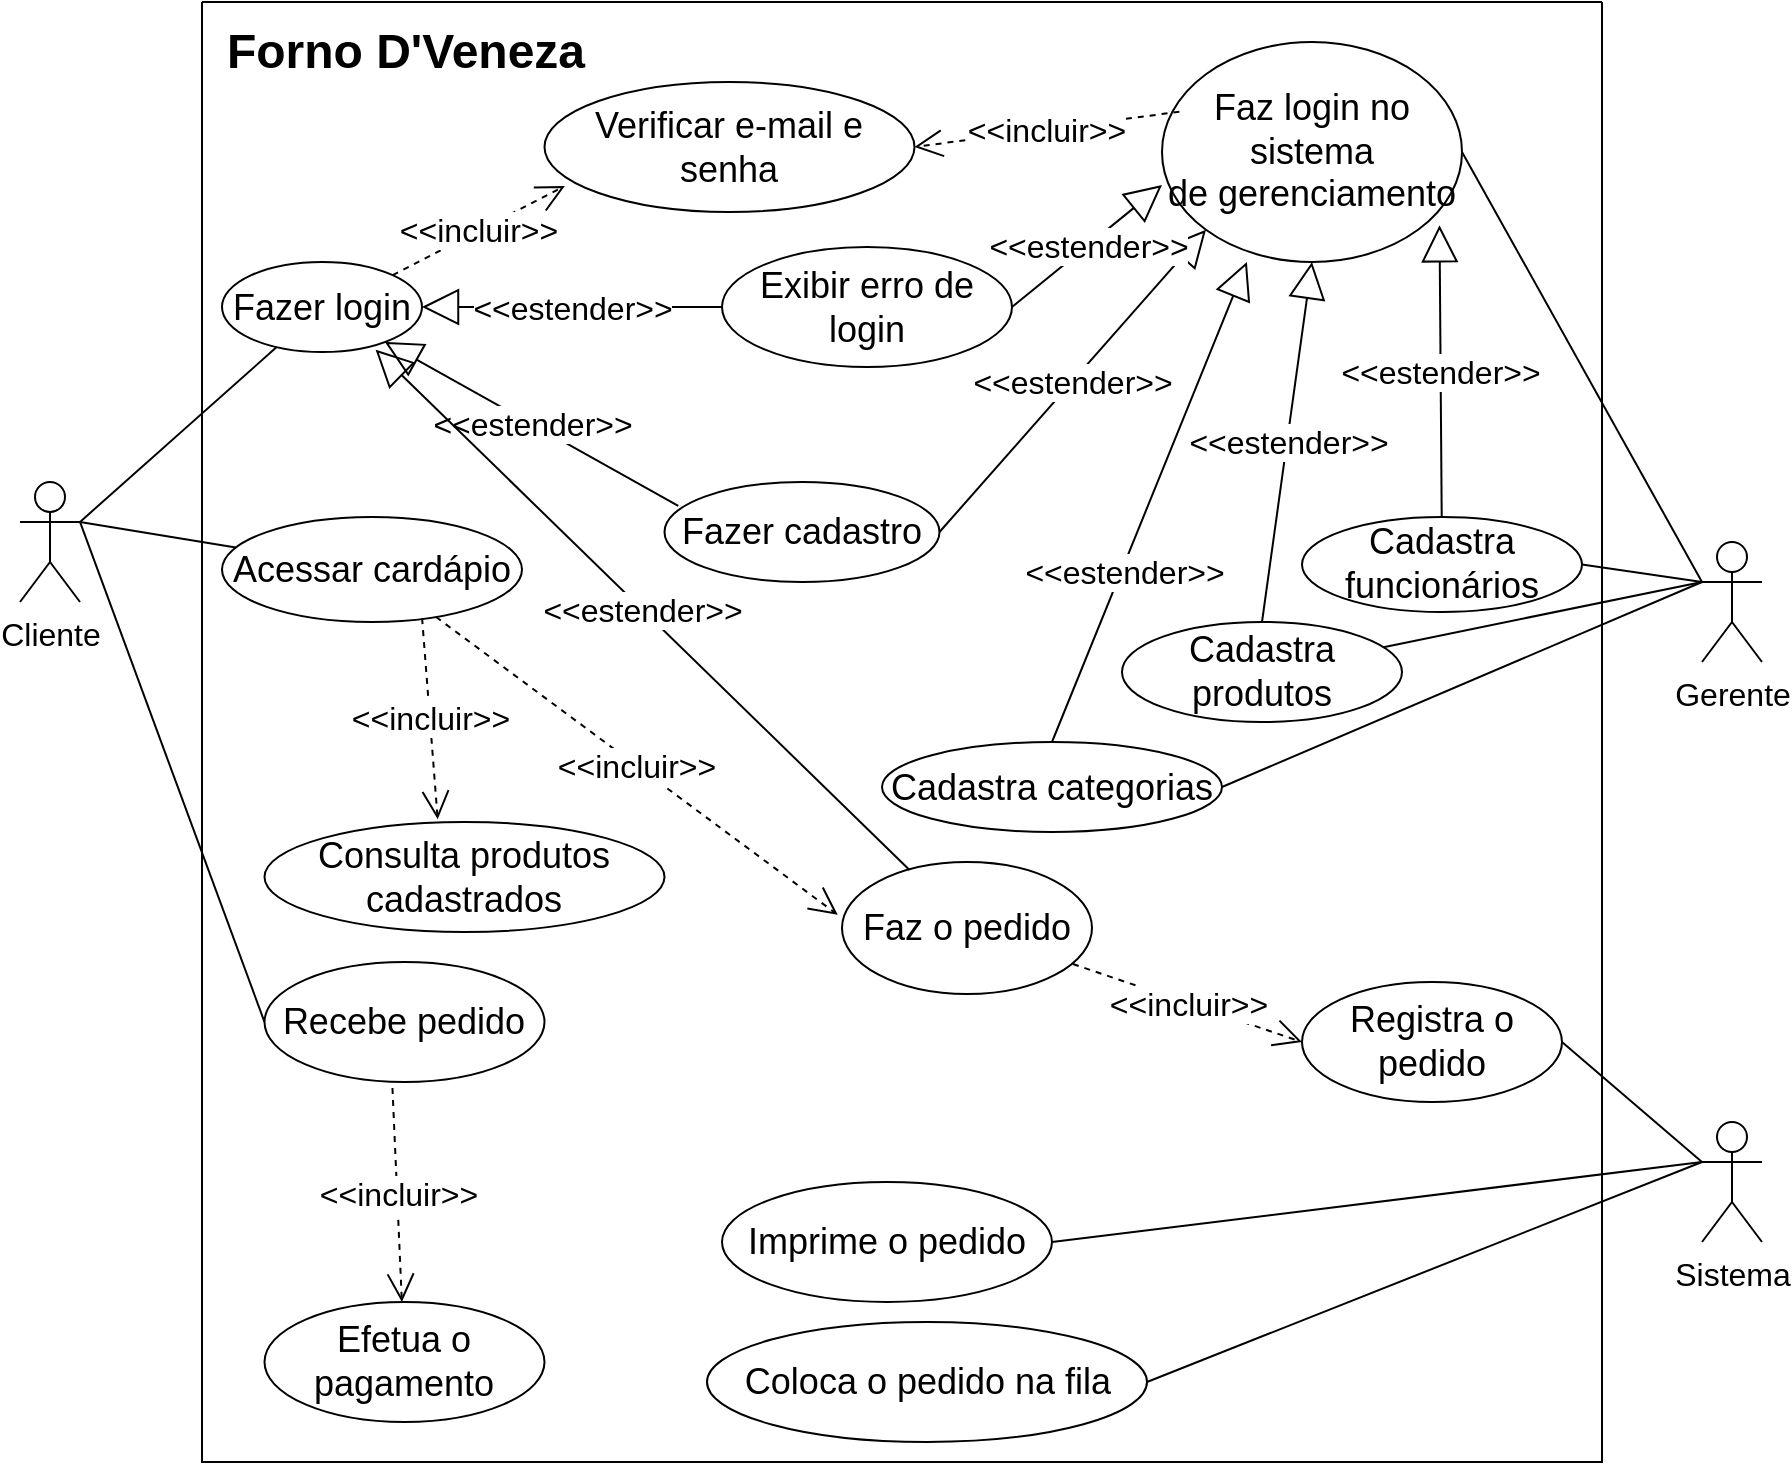 <mxfile scale="1" border="0" version="21.0.6" type="device"><diagram name="Página-1" id="hPpM__wcFESSX7I5t0tT"><mxGraphModel dx="1120" dy="1222" grid="1" gridSize="10" guides="1" tooltips="1" connect="1" arrows="1" fold="1" page="1" pageScale="1" pageWidth="1169" pageHeight="827" math="0" shadow="0"><root><mxCell id="0"/><mxCell id="1" parent="0"/><mxCell id="NNoHc9hbJ7WeG-QtF1Np-2" value="&lt;font size=&quot;3&quot;&gt;Cliente&lt;/font&gt;" style="shape=umlActor;verticalLabelPosition=bottom;verticalAlign=top;html=1;outlineConnect=0;" parent="1" vertex="1"><mxGeometry x="79" y="-580" width="30" height="60" as="geometry"/></mxCell><mxCell id="NNoHc9hbJ7WeG-QtF1Np-11" value="" style="endArrow=none;html=1;rounded=0;exitX=1;exitY=0.333;exitDx=0;exitDy=0;exitPerimeter=0;" parent="1" source="NNoHc9hbJ7WeG-QtF1Np-2" target="NNoHc9hbJ7WeG-QtF1Np-10" edge="1"><mxGeometry width="50" height="50" relative="1" as="geometry"><mxPoint x="110" y="-520" as="sourcePoint"/><mxPoint x="600" y="-580" as="targetPoint"/></mxGeometry></mxCell><mxCell id="NNoHc9hbJ7WeG-QtF1Np-14" value="&lt;font size=&quot;3&quot;&gt;Sistema&lt;/font&gt;" style="shape=umlActor;verticalLabelPosition=bottom;verticalAlign=top;html=1;outlineConnect=0;" parent="1" vertex="1"><mxGeometry x="920" y="-260" width="30" height="60" as="geometry"/></mxCell><mxCell id="NNoHc9hbJ7WeG-QtF1Np-20" value="" style="endArrow=none;html=1;rounded=0;exitX=1;exitY=0.333;exitDx=0;exitDy=0;exitPerimeter=0;" parent="1" source="NNoHc9hbJ7WeG-QtF1Np-2" target="NNoHc9hbJ7WeG-QtF1Np-5" edge="1"><mxGeometry width="50" height="50" relative="1" as="geometry"><mxPoint x="110" y="-520" as="sourcePoint"/><mxPoint x="211" y="-557" as="targetPoint"/></mxGeometry></mxCell><mxCell id="NNoHc9hbJ7WeG-QtF1Np-27" value="" style="endArrow=none;html=1;rounded=0;exitX=0;exitY=0.5;exitDx=0;exitDy=0;entryX=1;entryY=0.333;entryDx=0;entryDy=0;entryPerimeter=0;" parent="1" source="NNoHc9hbJ7WeG-QtF1Np-25" target="NNoHc9hbJ7WeG-QtF1Np-2" edge="1"><mxGeometry width="50" height="50" relative="1" as="geometry"><mxPoint x="550" y="-370" as="sourcePoint"/><mxPoint x="120" y="-530" as="targetPoint"/></mxGeometry></mxCell><mxCell id="NNoHc9hbJ7WeG-QtF1Np-33" value="" style="endArrow=none;html=1;rounded=0;entryX=1;entryY=0.5;entryDx=0;entryDy=0;exitX=0;exitY=0.333;exitDx=0;exitDy=0;exitPerimeter=0;" parent="1" source="NNoHc9hbJ7WeG-QtF1Np-14" target="NNoHc9hbJ7WeG-QtF1Np-29" edge="1"><mxGeometry width="50" height="50" relative="1" as="geometry"><mxPoint x="1040" y="-440" as="sourcePoint"/><mxPoint x="600" y="-520" as="targetPoint"/></mxGeometry></mxCell><mxCell id="NNoHc9hbJ7WeG-QtF1Np-34" value="" style="endArrow=none;html=1;rounded=0;entryX=1;entryY=0.5;entryDx=0;entryDy=0;exitX=0;exitY=0.333;exitDx=0;exitDy=0;exitPerimeter=0;" parent="1" target="NNoHc9hbJ7WeG-QtF1Np-30" edge="1" source="NNoHc9hbJ7WeG-QtF1Np-14"><mxGeometry width="50" height="50" relative="1" as="geometry"><mxPoint x="1040" y="-440" as="sourcePoint"/><mxPoint x="760" y="-665" as="targetPoint"/></mxGeometry></mxCell><mxCell id="NNoHc9hbJ7WeG-QtF1Np-35" value="" style="endArrow=none;html=1;rounded=0;entryX=1;entryY=0.5;entryDx=0;entryDy=0;exitX=0;exitY=0.333;exitDx=0;exitDy=0;exitPerimeter=0;" parent="1" source="NNoHc9hbJ7WeG-QtF1Np-14" target="NNoHc9hbJ7WeG-QtF1Np-31" edge="1"><mxGeometry width="50" height="50" relative="1" as="geometry"><mxPoint x="1040" y="-440" as="sourcePoint"/><mxPoint x="770" y="-655" as="targetPoint"/></mxGeometry></mxCell><mxCell id="NNoHc9hbJ7WeG-QtF1Np-49" value="&lt;font size=&quot;3&quot;&gt;Gerente&lt;/font&gt;" style="shape=umlActor;verticalLabelPosition=bottom;verticalAlign=top;html=1;outlineConnect=0;" parent="1" vertex="1"><mxGeometry x="920" y="-550" width="30" height="60" as="geometry"/></mxCell><mxCell id="NNoHc9hbJ7WeG-QtF1Np-50" value="" style="endArrow=none;html=1;rounded=0;entryX=1;entryY=0.5;entryDx=0;entryDy=0;exitX=0;exitY=0.333;exitDx=0;exitDy=0;exitPerimeter=0;" parent="1" source="NNoHc9hbJ7WeG-QtF1Np-49" target="NNoHc9hbJ7WeG-QtF1Np-39" edge="1"><mxGeometry width="50" height="50" relative="1" as="geometry"><mxPoint x="1040" y="-650" as="sourcePoint"/><mxPoint x="600" y="-500" as="targetPoint"/><Array as="points"/></mxGeometry></mxCell><mxCell id="NNoHc9hbJ7WeG-QtF1Np-51" value="" style="endArrow=none;html=1;rounded=0;exitX=0;exitY=0.333;exitDx=0;exitDy=0;exitPerimeter=0;" parent="1" source="NNoHc9hbJ7WeG-QtF1Np-49" target="NNoHc9hbJ7WeG-QtF1Np-38" edge="1"><mxGeometry width="50" height="50" relative="1" as="geometry"><mxPoint x="1000" y="-480" as="sourcePoint"/><mxPoint x="760" y="-495" as="targetPoint"/><Array as="points"/></mxGeometry></mxCell><mxCell id="NNoHc9hbJ7WeG-QtF1Np-52" value="" style="endArrow=none;html=1;rounded=0;entryX=1;entryY=0.5;entryDx=0;entryDy=0;exitX=0;exitY=0.333;exitDx=0;exitDy=0;exitPerimeter=0;" parent="1" source="NNoHc9hbJ7WeG-QtF1Np-49" target="NNoHc9hbJ7WeG-QtF1Np-37" edge="1"><mxGeometry width="50" height="50" relative="1" as="geometry"><mxPoint x="980" y="-420" as="sourcePoint"/><mxPoint x="838" y="-559" as="targetPoint"/></mxGeometry></mxCell><mxCell id="NNoHc9hbJ7WeG-QtF1Np-53" value="" style="endArrow=none;html=1;rounded=0;entryX=1;entryY=0.5;entryDx=0;entryDy=0;exitX=0;exitY=0.333;exitDx=0;exitDy=0;exitPerimeter=0;" parent="1" target="NNoHc9hbJ7WeG-QtF1Np-41" edge="1" source="NNoHc9hbJ7WeG-QtF1Np-49"><mxGeometry width="50" height="50" relative="1" as="geometry"><mxPoint x="1040" y="-650" as="sourcePoint"/><mxPoint x="940" y="-595" as="targetPoint"/></mxGeometry></mxCell><mxCell id="NNoHc9hbJ7WeG-QtF1Np-55" value="" style="swimlane;startSize=0;" parent="1" vertex="1"><mxGeometry x="170" y="-820" width="700" height="730" as="geometry"/></mxCell><mxCell id="NNoHc9hbJ7WeG-QtF1Np-38" value="&lt;font style=&quot;font-size: 18px;&quot;&gt;Cadastra produtos&lt;/font&gt;" style="ellipse;whiteSpace=wrap;html=1;" parent="NNoHc9hbJ7WeG-QtF1Np-55" vertex="1"><mxGeometry x="460" y="310" width="140" height="50" as="geometry"/></mxCell><mxCell id="NNoHc9hbJ7WeG-QtF1Np-37" value="&lt;font style=&quot;font-size: 18px;&quot;&gt;Cadastra funcionários&lt;/font&gt;" style="ellipse;whiteSpace=wrap;html=1;" parent="NNoHc9hbJ7WeG-QtF1Np-55" vertex="1"><mxGeometry x="550" y="257.5" width="140" height="47.5" as="geometry"/></mxCell><mxCell id="NNoHc9hbJ7WeG-QtF1Np-39" value="&lt;font style=&quot;font-size: 18px;&quot;&gt;Cadastra categorias&lt;/font&gt;" style="ellipse;whiteSpace=wrap;html=1;" parent="NNoHc9hbJ7WeG-QtF1Np-55" vertex="1"><mxGeometry x="340" y="370" width="170" height="45" as="geometry"/></mxCell><mxCell id="NNoHc9hbJ7WeG-QtF1Np-41" value="&lt;font style=&quot;font-size: 18px;&quot;&gt;Faz login no sistema&lt;br&gt;de gerenciamento&lt;/font&gt;" style="ellipse;whiteSpace=wrap;html=1;" parent="NNoHc9hbJ7WeG-QtF1Np-55" vertex="1"><mxGeometry x="480" y="20" width="150" height="110" as="geometry"/></mxCell><mxCell id="NNoHc9hbJ7WeG-QtF1Np-46" value="&lt;font size=&quot;3&quot;&gt;&amp;lt;&amp;lt;estender&amp;gt;&amp;gt;&lt;/font&gt;" style="endArrow=block;endSize=16;endFill=0;html=1;rounded=0;exitX=0.5;exitY=0;exitDx=0;exitDy=0;entryX=0.283;entryY=1;entryDx=0;entryDy=0;entryPerimeter=0;" parent="NNoHc9hbJ7WeG-QtF1Np-55" source="NNoHc9hbJ7WeG-QtF1Np-39" target="NNoHc9hbJ7WeG-QtF1Np-41" edge="1"><mxGeometry x="-0.291" y="-1" width="160" relative="1" as="geometry"><mxPoint x="400" y="180" as="sourcePoint"/><mxPoint x="560" y="114" as="targetPoint"/><mxPoint as="offset"/></mxGeometry></mxCell><mxCell id="NNoHc9hbJ7WeG-QtF1Np-47" value="&lt;font size=&quot;3&quot;&gt;&amp;lt;&amp;lt;estender&amp;gt;&amp;gt;&lt;/font&gt;" style="endArrow=block;endSize=16;endFill=0;html=1;rounded=0;exitX=0.5;exitY=0;exitDx=0;exitDy=0;entryX=0.5;entryY=1;entryDx=0;entryDy=0;" parent="NNoHc9hbJ7WeG-QtF1Np-55" source="NNoHc9hbJ7WeG-QtF1Np-38" target="NNoHc9hbJ7WeG-QtF1Np-41" edge="1"><mxGeometry width="160" relative="1" as="geometry"><mxPoint x="505" y="220" as="sourcePoint"/><mxPoint x="600" y="120" as="targetPoint"/></mxGeometry></mxCell><mxCell id="NNoHc9hbJ7WeG-QtF1Np-48" value="&lt;font size=&quot;3&quot;&gt;&amp;lt;&amp;lt;estender&amp;gt;&amp;gt;&lt;/font&gt;" style="endArrow=block;endSize=16;endFill=0;html=1;rounded=0;entryX=0.925;entryY=0.833;entryDx=0;entryDy=0;entryPerimeter=0;" parent="NNoHc9hbJ7WeG-QtF1Np-55" source="NNoHc9hbJ7WeG-QtF1Np-37" target="NNoHc9hbJ7WeG-QtF1Np-41" edge="1"><mxGeometry width="160" relative="1" as="geometry"><mxPoint x="600" y="270" as="sourcePoint"/><mxPoint x="610" y="125" as="targetPoint"/></mxGeometry></mxCell><mxCell id="NNoHc9hbJ7WeG-QtF1Np-6" value="&lt;font style=&quot;font-size: 18px;&quot;&gt;Fazer cadastro&lt;/font&gt;" style="ellipse;whiteSpace=wrap;html=1;" parent="NNoHc9hbJ7WeG-QtF1Np-55" vertex="1"><mxGeometry x="231.25" y="240" width="137.5" height="50" as="geometry"/></mxCell><mxCell id="NNoHc9hbJ7WeG-QtF1Np-44" value="&lt;font size=&quot;3&quot;&gt;&amp;lt;&amp;lt;estender&amp;gt;&amp;gt;&lt;/font&gt;" style="endArrow=block;endSize=16;endFill=0;html=1;rounded=0;exitX=1;exitY=0.5;exitDx=0;exitDy=0;entryX=0;entryY=1;entryDx=0;entryDy=0;" parent="NNoHc9hbJ7WeG-QtF1Np-55" source="NNoHc9hbJ7WeG-QtF1Np-6" target="NNoHc9hbJ7WeG-QtF1Np-41" edge="1"><mxGeometry width="160" relative="1" as="geometry"><mxPoint x="390" y="170" as="sourcePoint"/><mxPoint x="550" y="104" as="targetPoint"/></mxGeometry></mxCell><mxCell id="NNoHc9hbJ7WeG-QtF1Np-26" value="&lt;font style=&quot;font-size: 18px;&quot;&gt;Efetua o pagamento&lt;/font&gt;" style="ellipse;whiteSpace=wrap;html=1;" parent="NNoHc9hbJ7WeG-QtF1Np-55" vertex="1"><mxGeometry x="31.25" y="650" width="140" height="60" as="geometry"/></mxCell><mxCell id="NNoHc9hbJ7WeG-QtF1Np-30" value="&lt;font style=&quot;font-size: 18px;&quot;&gt;Coloca o pedido na fila&lt;/font&gt;" style="ellipse;whiteSpace=wrap;html=1;" parent="NNoHc9hbJ7WeG-QtF1Np-55" vertex="1"><mxGeometry x="252.5" y="660" width="220" height="60" as="geometry"/></mxCell><mxCell id="NNoHc9hbJ7WeG-QtF1Np-31" value="&lt;font style=&quot;font-size: 18px;&quot;&gt;Imprime o pedido&lt;/font&gt;" style="ellipse;whiteSpace=wrap;html=1;" parent="NNoHc9hbJ7WeG-QtF1Np-55" vertex="1"><mxGeometry x="260" y="590" width="165" height="60" as="geometry"/></mxCell><mxCell id="NNoHc9hbJ7WeG-QtF1Np-29" value="&lt;font style=&quot;font-size: 18px;&quot;&gt;Registra o pedido&lt;/font&gt;" style="ellipse;whiteSpace=wrap;html=1;" parent="NNoHc9hbJ7WeG-QtF1Np-55" vertex="1"><mxGeometry x="550" y="490" width="130" height="60" as="geometry"/></mxCell><mxCell id="NNoHc9hbJ7WeG-QtF1Np-25" value="&lt;font style=&quot;font-size: 18px;&quot;&gt;Recebe pedido&lt;/font&gt;" style="ellipse;whiteSpace=wrap;html=1;" parent="NNoHc9hbJ7WeG-QtF1Np-55" vertex="1"><mxGeometry x="31.25" y="480" width="140" height="60" as="geometry"/></mxCell><mxCell id="NNoHc9hbJ7WeG-QtF1Np-28" value="&lt;font size=&quot;3&quot;&gt;&amp;lt;&amp;lt;incluir&amp;gt;&amp;gt;&lt;/font&gt;" style="endArrow=open;endSize=12;dashed=1;html=1;rounded=0;exitX=0.457;exitY=1.05;exitDx=0;exitDy=0;exitPerimeter=0;" parent="NNoHc9hbJ7WeG-QtF1Np-55" source="NNoHc9hbJ7WeG-QtF1Np-25" target="NNoHc9hbJ7WeG-QtF1Np-26" edge="1"><mxGeometry width="160" relative="1" as="geometry"><mxPoint x="140" y="299" as="sourcePoint"/><mxPoint x="252" y="349" as="targetPoint"/></mxGeometry></mxCell><mxCell id="NNoHc9hbJ7WeG-QtF1Np-21" value="&lt;font style=&quot;font-size: 18px;&quot;&gt;Consulta produtos cadastrados&lt;/font&gt;" style="ellipse;whiteSpace=wrap;html=1;" parent="NNoHc9hbJ7WeG-QtF1Np-55" vertex="1"><mxGeometry x="31.25" y="410" width="200" height="55" as="geometry"/></mxCell><mxCell id="NNoHc9hbJ7WeG-QtF1Np-5" value="&lt;font style=&quot;font-size: 18px;&quot;&gt;Acessar cardápio&lt;/font&gt;" style="ellipse;whiteSpace=wrap;html=1;" parent="NNoHc9hbJ7WeG-QtF1Np-55" vertex="1"><mxGeometry x="10" y="257.5" width="150" height="52.5" as="geometry"/></mxCell><mxCell id="NNoHc9hbJ7WeG-QtF1Np-23" value="&lt;font size=&quot;3&quot;&gt;&amp;lt;&amp;lt;incluir&amp;gt;&amp;gt;&lt;/font&gt;" style="endArrow=open;endSize=12;dashed=1;html=1;rounded=0;entryX=0.433;entryY=-0.025;entryDx=0;entryDy=0;entryPerimeter=0;exitX=0.667;exitY=0.963;exitDx=0;exitDy=0;exitPerimeter=0;" parent="NNoHc9hbJ7WeG-QtF1Np-55" source="NNoHc9hbJ7WeG-QtF1Np-5" target="NNoHc9hbJ7WeG-QtF1Np-21" edge="1"><mxGeometry width="160" relative="1" as="geometry"><mxPoint x="218" y="384" as="sourcePoint"/><mxPoint x="278" y="412" as="targetPoint"/></mxGeometry></mxCell><mxCell id="NNoHc9hbJ7WeG-QtF1Np-8" value="&lt;font style=&quot;font-size: 18px;&quot;&gt;Faz o pedido&lt;/font&gt;" style="ellipse;whiteSpace=wrap;html=1;" parent="NNoHc9hbJ7WeG-QtF1Np-55" vertex="1"><mxGeometry x="320" y="430" width="125" height="66" as="geometry"/></mxCell><mxCell id="NNoHc9hbJ7WeG-QtF1Np-18" value="&lt;font size=&quot;3&quot;&gt;&amp;lt;&amp;lt;incluir&amp;gt;&amp;gt;&lt;/font&gt;" style="endArrow=open;endSize=12;dashed=1;html=1;rounded=0;entryX=-0.017;entryY=0.4;entryDx=0;entryDy=0;entryPerimeter=0;" parent="NNoHc9hbJ7WeG-QtF1Np-55" source="NNoHc9hbJ7WeG-QtF1Np-5" target="NNoHc9hbJ7WeG-QtF1Np-8" edge="1"><mxGeometry width="160" relative="1" as="geometry"><mxPoint x="190" y="340" as="sourcePoint"/><mxPoint x="312" y="399" as="targetPoint"/></mxGeometry></mxCell><mxCell id="NNoHc9hbJ7WeG-QtF1Np-36" value="&lt;font size=&quot;3&quot;&gt;&amp;lt;&amp;lt;incluir&amp;gt;&amp;gt;&lt;/font&gt;" style="endArrow=open;endSize=12;dashed=1;html=1;rounded=0;entryX=0;entryY=0.5;entryDx=0;entryDy=0;exitX=0.924;exitY=0.773;exitDx=0;exitDy=0;exitPerimeter=0;" parent="NNoHc9hbJ7WeG-QtF1Np-55" source="NNoHc9hbJ7WeG-QtF1Np-8" target="NNoHc9hbJ7WeG-QtF1Np-29" edge="1"><mxGeometry width="160" relative="1" as="geometry"><mxPoint x="455" y="262" as="sourcePoint"/><mxPoint x="590" y="175" as="targetPoint"/></mxGeometry></mxCell><mxCell id="NNoHc9hbJ7WeG-QtF1Np-10" value="&lt;font style=&quot;font-size: 18px;&quot;&gt;Fazer login&lt;/font&gt;" style="ellipse;whiteSpace=wrap;html=1;" parent="NNoHc9hbJ7WeG-QtF1Np-55" vertex="1"><mxGeometry x="10" y="130" width="100" height="45" as="geometry"/></mxCell><mxCell id="NNoHc9hbJ7WeG-QtF1Np-17" value="&lt;font size=&quot;3&quot;&gt;&amp;lt;&amp;lt;estender&amp;gt;&amp;gt;&lt;/font&gt;" style="endArrow=block;endSize=16;endFill=0;html=1;rounded=0;exitX=0.05;exitY=0.238;exitDx=0;exitDy=0;exitPerimeter=0;" parent="NNoHc9hbJ7WeG-QtF1Np-55" source="NNoHc9hbJ7WeG-QtF1Np-6" target="NNoHc9hbJ7WeG-QtF1Np-10" edge="1"><mxGeometry width="160" relative="1" as="geometry"><mxPoint x="310" y="210" as="sourcePoint"/><mxPoint x="190" y="203" as="targetPoint"/></mxGeometry></mxCell><mxCell id="NNoHc9hbJ7WeG-QtF1Np-19" value="&lt;font size=&quot;3&quot;&gt;&amp;lt;&amp;lt;estender&amp;gt;&amp;gt;&lt;/font&gt;" style="endArrow=block;endSize=16;endFill=0;html=1;rounded=0;entryX=0.758;entryY=0.975;entryDx=0;entryDy=0;entryPerimeter=0;" parent="NNoHc9hbJ7WeG-QtF1Np-55" edge="1"><mxGeometry width="160" relative="1" as="geometry"><mxPoint x="353.77" y="433.973" as="sourcePoint"/><mxPoint x="86.8" y="173.875" as="targetPoint"/></mxGeometry></mxCell><mxCell id="NNoHc9hbJ7WeG-QtF1Np-9" value="&lt;font style=&quot;font-size: 18px;&quot;&gt;Exibir erro de login&lt;/font&gt;" style="ellipse;whiteSpace=wrap;html=1;" parent="NNoHc9hbJ7WeG-QtF1Np-55" vertex="1"><mxGeometry x="260" y="122.5" width="145" height="60" as="geometry"/></mxCell><mxCell id="NNoHc9hbJ7WeG-QtF1Np-13" value="&lt;font size=&quot;3&quot;&gt;&amp;lt;&amp;lt;estender&amp;gt;&amp;gt;&lt;/font&gt;" style="endArrow=block;endSize=16;endFill=0;html=1;rounded=0;exitX=0;exitY=0.5;exitDx=0;exitDy=0;" parent="NNoHc9hbJ7WeG-QtF1Np-55" source="NNoHc9hbJ7WeG-QtF1Np-9" target="NNoHc9hbJ7WeG-QtF1Np-10" edge="1"><mxGeometry width="160" relative="1" as="geometry"><mxPoint x="270" y="210" as="sourcePoint"/><mxPoint x="520" y="220" as="targetPoint"/></mxGeometry></mxCell><mxCell id="NNoHc9hbJ7WeG-QtF1Np-43" value="&lt;font size=&quot;3&quot;&gt;&amp;lt;&amp;lt;estender&amp;gt;&amp;gt;&lt;/font&gt;" style="endArrow=block;endSize=16;endFill=0;html=1;rounded=0;exitX=1;exitY=0.5;exitDx=0;exitDy=0;entryX=0;entryY=0.65;entryDx=0;entryDy=0;entryPerimeter=0;" parent="NNoHc9hbJ7WeG-QtF1Np-55" source="NNoHc9hbJ7WeG-QtF1Np-9" target="NNoHc9hbJ7WeG-QtF1Np-41" edge="1"><mxGeometry width="160" relative="1" as="geometry"><mxPoint x="300" y="190" as="sourcePoint"/><mxPoint x="170" y="198" as="targetPoint"/></mxGeometry></mxCell><mxCell id="NNoHc9hbJ7WeG-QtF1Np-7" value="&lt;font style=&quot;font-size: 18px;&quot;&gt;Verificar e-mail e senha&lt;/font&gt;" style="ellipse;whiteSpace=wrap;html=1;" parent="NNoHc9hbJ7WeG-QtF1Np-55" vertex="1"><mxGeometry x="171.25" y="40" width="185" height="65" as="geometry"/></mxCell><mxCell id="NNoHc9hbJ7WeG-QtF1Np-12" value="&lt;font size=&quot;3&quot;&gt;&amp;lt;&amp;lt;incluir&amp;gt;&amp;gt;&lt;/font&gt;" style="endArrow=open;endSize=12;dashed=1;html=1;rounded=0;entryX=0.055;entryY=0.8;entryDx=0;entryDy=0;exitX=1;exitY=0;exitDx=0;exitDy=0;entryPerimeter=0;" parent="NNoHc9hbJ7WeG-QtF1Np-55" source="NNoHc9hbJ7WeG-QtF1Np-10" target="NNoHc9hbJ7WeG-QtF1Np-7" edge="1"><mxGeometry width="160" relative="1" as="geometry"><mxPoint x="141.101" y="177.032" as="sourcePoint"/><mxPoint x="276" y="90" as="targetPoint"/></mxGeometry></mxCell><mxCell id="NNoHc9hbJ7WeG-QtF1Np-42" value="&lt;font size=&quot;3&quot;&gt;&amp;lt;&amp;lt;incluir&amp;gt;&amp;gt;&lt;/font&gt;" style="endArrow=open;endSize=12;dashed=1;html=1;rounded=0;entryX=1;entryY=0.5;entryDx=0;entryDy=0;exitX=0.058;exitY=0.317;exitDx=0;exitDy=0;exitPerimeter=0;" parent="NNoHc9hbJ7WeG-QtF1Np-55" source="NNoHc9hbJ7WeG-QtF1Np-41" target="NNoHc9hbJ7WeG-QtF1Np-7" edge="1"><mxGeometry width="160" relative="1" as="geometry"><mxPoint x="571" y="105" as="sourcePoint"/><mxPoint x="426" y="90" as="targetPoint"/></mxGeometry></mxCell><mxCell id="NNoHc9hbJ7WeG-QtF1Np-58" value="&lt;font style=&quot;font-size: 24px;&quot;&gt;&lt;b style=&quot;&quot;&gt;Forno D'Veneza&lt;/b&gt;&lt;/font&gt;" style="text;html=1;strokeColor=none;fillColor=none;align=center;verticalAlign=middle;whiteSpace=wrap;rounded=0;" parent="NNoHc9hbJ7WeG-QtF1Np-55" vertex="1"><mxGeometry x="-97.5" y="10" width="397.5" height="30" as="geometry"/></mxCell></root></mxGraphModel></diagram></mxfile>